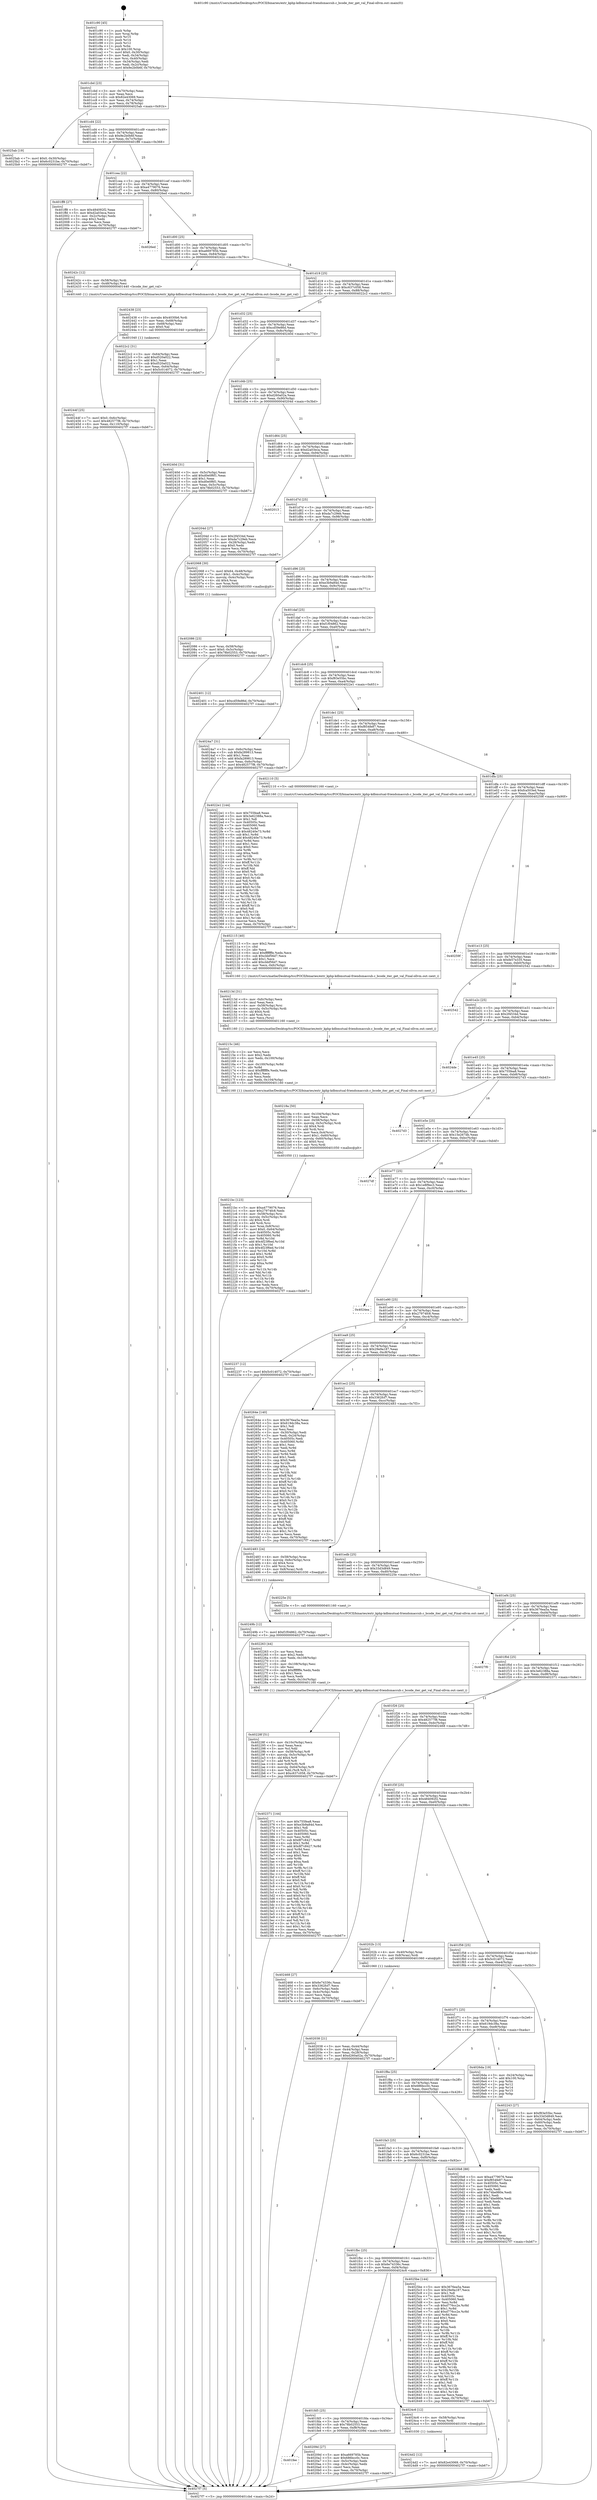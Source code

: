 digraph "0x401c90" {
  label = "0x401c90 (/mnt/c/Users/mathe/Desktop/tcc/POCII/binaries/extr_kphp-kdbmutual-friendsmaccub.c_bcode_iter_get_val_Final-ollvm.out::main(0))"
  labelloc = "t"
  node[shape=record]

  Entry [label="",width=0.3,height=0.3,shape=circle,fillcolor=black,style=filled]
  "0x401cbd" [label="{
     0x401cbd [23]\l
     | [instrs]\l
     &nbsp;&nbsp;0x401cbd \<+3\>: mov -0x70(%rbp),%eax\l
     &nbsp;&nbsp;0x401cc0 \<+2\>: mov %eax,%ecx\l
     &nbsp;&nbsp;0x401cc2 \<+6\>: sub $0x82e43069,%ecx\l
     &nbsp;&nbsp;0x401cc8 \<+3\>: mov %eax,-0x74(%rbp)\l
     &nbsp;&nbsp;0x401ccb \<+3\>: mov %ecx,-0x78(%rbp)\l
     &nbsp;&nbsp;0x401cce \<+6\>: je 00000000004025ab \<main+0x91b\>\l
  }"]
  "0x4025ab" [label="{
     0x4025ab [19]\l
     | [instrs]\l
     &nbsp;&nbsp;0x4025ab \<+7\>: movl $0x0,-0x30(%rbp)\l
     &nbsp;&nbsp;0x4025b2 \<+7\>: movl $0x6c0231be,-0x70(%rbp)\l
     &nbsp;&nbsp;0x4025b9 \<+5\>: jmp 00000000004027f7 \<main+0xb67\>\l
  }"]
  "0x401cd4" [label="{
     0x401cd4 [22]\l
     | [instrs]\l
     &nbsp;&nbsp;0x401cd4 \<+5\>: jmp 0000000000401cd9 \<main+0x49\>\l
     &nbsp;&nbsp;0x401cd9 \<+3\>: mov -0x74(%rbp),%eax\l
     &nbsp;&nbsp;0x401cdc \<+5\>: sub $0x9e2b0b6f,%eax\l
     &nbsp;&nbsp;0x401ce1 \<+3\>: mov %eax,-0x7c(%rbp)\l
     &nbsp;&nbsp;0x401ce4 \<+6\>: je 0000000000401ff8 \<main+0x368\>\l
  }"]
  Exit [label="",width=0.3,height=0.3,shape=circle,fillcolor=black,style=filled,peripheries=2]
  "0x401ff8" [label="{
     0x401ff8 [27]\l
     | [instrs]\l
     &nbsp;&nbsp;0x401ff8 \<+5\>: mov $0x484092f2,%eax\l
     &nbsp;&nbsp;0x401ffd \<+5\>: mov $0xd2a03eca,%ecx\l
     &nbsp;&nbsp;0x402002 \<+3\>: mov -0x2c(%rbp),%edx\l
     &nbsp;&nbsp;0x402005 \<+3\>: cmp $0x2,%edx\l
     &nbsp;&nbsp;0x402008 \<+3\>: cmovne %ecx,%eax\l
     &nbsp;&nbsp;0x40200b \<+3\>: mov %eax,-0x70(%rbp)\l
     &nbsp;&nbsp;0x40200e \<+5\>: jmp 00000000004027f7 \<main+0xb67\>\l
  }"]
  "0x401cea" [label="{
     0x401cea [22]\l
     | [instrs]\l
     &nbsp;&nbsp;0x401cea \<+5\>: jmp 0000000000401cef \<main+0x5f\>\l
     &nbsp;&nbsp;0x401cef \<+3\>: mov -0x74(%rbp),%eax\l
     &nbsp;&nbsp;0x401cf2 \<+5\>: sub $0xa4779076,%eax\l
     &nbsp;&nbsp;0x401cf7 \<+3\>: mov %eax,-0x80(%rbp)\l
     &nbsp;&nbsp;0x401cfa \<+6\>: je 00000000004026ed \<main+0xa5d\>\l
  }"]
  "0x4027f7" [label="{
     0x4027f7 [5]\l
     | [instrs]\l
     &nbsp;&nbsp;0x4027f7 \<+5\>: jmp 0000000000401cbd \<main+0x2d\>\l
  }"]
  "0x401c90" [label="{
     0x401c90 [45]\l
     | [instrs]\l
     &nbsp;&nbsp;0x401c90 \<+1\>: push %rbp\l
     &nbsp;&nbsp;0x401c91 \<+3\>: mov %rsp,%rbp\l
     &nbsp;&nbsp;0x401c94 \<+2\>: push %r15\l
     &nbsp;&nbsp;0x401c96 \<+2\>: push %r14\l
     &nbsp;&nbsp;0x401c98 \<+2\>: push %r12\l
     &nbsp;&nbsp;0x401c9a \<+1\>: push %rbx\l
     &nbsp;&nbsp;0x401c9b \<+7\>: sub $0x100,%rsp\l
     &nbsp;&nbsp;0x401ca2 \<+7\>: movl $0x0,-0x30(%rbp)\l
     &nbsp;&nbsp;0x401ca9 \<+3\>: mov %edi,-0x34(%rbp)\l
     &nbsp;&nbsp;0x401cac \<+4\>: mov %rsi,-0x40(%rbp)\l
     &nbsp;&nbsp;0x401cb0 \<+3\>: mov -0x34(%rbp),%edi\l
     &nbsp;&nbsp;0x401cb3 \<+3\>: mov %edi,-0x2c(%rbp)\l
     &nbsp;&nbsp;0x401cb6 \<+7\>: movl $0x9e2b0b6f,-0x70(%rbp)\l
  }"]
  "0x4024d2" [label="{
     0x4024d2 [12]\l
     | [instrs]\l
     &nbsp;&nbsp;0x4024d2 \<+7\>: movl $0x82e43069,-0x70(%rbp)\l
     &nbsp;&nbsp;0x4024d9 \<+5\>: jmp 00000000004027f7 \<main+0xb67\>\l
  }"]
  "0x4026ed" [label="{
     0x4026ed\l
  }", style=dashed]
  "0x401d00" [label="{
     0x401d00 [25]\l
     | [instrs]\l
     &nbsp;&nbsp;0x401d00 \<+5\>: jmp 0000000000401d05 \<main+0x75\>\l
     &nbsp;&nbsp;0x401d05 \<+3\>: mov -0x74(%rbp),%eax\l
     &nbsp;&nbsp;0x401d08 \<+5\>: sub $0xa669785b,%eax\l
     &nbsp;&nbsp;0x401d0d \<+6\>: mov %eax,-0x84(%rbp)\l
     &nbsp;&nbsp;0x401d13 \<+6\>: je 000000000040242c \<main+0x79c\>\l
  }"]
  "0x40249b" [label="{
     0x40249b [12]\l
     | [instrs]\l
     &nbsp;&nbsp;0x40249b \<+7\>: movl $0xf1f04862,-0x70(%rbp)\l
     &nbsp;&nbsp;0x4024a2 \<+5\>: jmp 00000000004027f7 \<main+0xb67\>\l
  }"]
  "0x40242c" [label="{
     0x40242c [12]\l
     | [instrs]\l
     &nbsp;&nbsp;0x40242c \<+4\>: mov -0x58(%rbp),%rdi\l
     &nbsp;&nbsp;0x402430 \<+3\>: mov -0x48(%rbp),%esi\l
     &nbsp;&nbsp;0x402433 \<+5\>: call 0000000000401440 \<bcode_iter_get_val\>\l
     | [calls]\l
     &nbsp;&nbsp;0x401440 \{1\} (/mnt/c/Users/mathe/Desktop/tcc/POCII/binaries/extr_kphp-kdbmutual-friendsmaccub.c_bcode_iter_get_val_Final-ollvm.out::bcode_iter_get_val)\l
  }"]
  "0x401d19" [label="{
     0x401d19 [25]\l
     | [instrs]\l
     &nbsp;&nbsp;0x401d19 \<+5\>: jmp 0000000000401d1e \<main+0x8e\>\l
     &nbsp;&nbsp;0x401d1e \<+3\>: mov -0x74(%rbp),%eax\l
     &nbsp;&nbsp;0x401d21 \<+5\>: sub $0xc637c058,%eax\l
     &nbsp;&nbsp;0x401d26 \<+6\>: mov %eax,-0x88(%rbp)\l
     &nbsp;&nbsp;0x401d2c \<+6\>: je 00000000004022c2 \<main+0x632\>\l
  }"]
  "0x40244f" [label="{
     0x40244f [25]\l
     | [instrs]\l
     &nbsp;&nbsp;0x40244f \<+7\>: movl $0x0,-0x6c(%rbp)\l
     &nbsp;&nbsp;0x402456 \<+7\>: movl $0x482577f8,-0x70(%rbp)\l
     &nbsp;&nbsp;0x40245d \<+6\>: mov %eax,-0x110(%rbp)\l
     &nbsp;&nbsp;0x402463 \<+5\>: jmp 00000000004027f7 \<main+0xb67\>\l
  }"]
  "0x4022c2" [label="{
     0x4022c2 [31]\l
     | [instrs]\l
     &nbsp;&nbsp;0x4022c2 \<+3\>: mov -0x64(%rbp),%eax\l
     &nbsp;&nbsp;0x4022c5 \<+5\>: add $0xd520a022,%eax\l
     &nbsp;&nbsp;0x4022ca \<+3\>: add $0x1,%eax\l
     &nbsp;&nbsp;0x4022cd \<+5\>: sub $0xd520a022,%eax\l
     &nbsp;&nbsp;0x4022d2 \<+3\>: mov %eax,-0x64(%rbp)\l
     &nbsp;&nbsp;0x4022d5 \<+7\>: movl $0x5c014072,-0x70(%rbp)\l
     &nbsp;&nbsp;0x4022dc \<+5\>: jmp 00000000004027f7 \<main+0xb67\>\l
  }"]
  "0x401d32" [label="{
     0x401d32 [25]\l
     | [instrs]\l
     &nbsp;&nbsp;0x401d32 \<+5\>: jmp 0000000000401d37 \<main+0xa7\>\l
     &nbsp;&nbsp;0x401d37 \<+3\>: mov -0x74(%rbp),%eax\l
     &nbsp;&nbsp;0x401d3a \<+5\>: sub $0xcd59e86d,%eax\l
     &nbsp;&nbsp;0x401d3f \<+6\>: mov %eax,-0x8c(%rbp)\l
     &nbsp;&nbsp;0x401d45 \<+6\>: je 000000000040240d \<main+0x77d\>\l
  }"]
  "0x402438" [label="{
     0x402438 [23]\l
     | [instrs]\l
     &nbsp;&nbsp;0x402438 \<+10\>: movabs $0x4030b6,%rdi\l
     &nbsp;&nbsp;0x402442 \<+3\>: mov %eax,-0x68(%rbp)\l
     &nbsp;&nbsp;0x402445 \<+3\>: mov -0x68(%rbp),%esi\l
     &nbsp;&nbsp;0x402448 \<+2\>: mov $0x0,%al\l
     &nbsp;&nbsp;0x40244a \<+5\>: call 0000000000401040 \<printf@plt\>\l
     | [calls]\l
     &nbsp;&nbsp;0x401040 \{1\} (unknown)\l
  }"]
  "0x40240d" [label="{
     0x40240d [31]\l
     | [instrs]\l
     &nbsp;&nbsp;0x40240d \<+3\>: mov -0x5c(%rbp),%eax\l
     &nbsp;&nbsp;0x402410 \<+5\>: add $0xd0e0f6f1,%eax\l
     &nbsp;&nbsp;0x402415 \<+3\>: add $0x1,%eax\l
     &nbsp;&nbsp;0x402418 \<+5\>: sub $0xd0e0f6f1,%eax\l
     &nbsp;&nbsp;0x40241d \<+3\>: mov %eax,-0x5c(%rbp)\l
     &nbsp;&nbsp;0x402420 \<+7\>: movl $0x78b02553,-0x70(%rbp)\l
     &nbsp;&nbsp;0x402427 \<+5\>: jmp 00000000004027f7 \<main+0xb67\>\l
  }"]
  "0x401d4b" [label="{
     0x401d4b [25]\l
     | [instrs]\l
     &nbsp;&nbsp;0x401d4b \<+5\>: jmp 0000000000401d50 \<main+0xc0\>\l
     &nbsp;&nbsp;0x401d50 \<+3\>: mov -0x74(%rbp),%eax\l
     &nbsp;&nbsp;0x401d53 \<+5\>: sub $0xd260a02a,%eax\l
     &nbsp;&nbsp;0x401d58 \<+6\>: mov %eax,-0x90(%rbp)\l
     &nbsp;&nbsp;0x401d5e \<+6\>: je 000000000040204d \<main+0x3bd\>\l
  }"]
  "0x40228f" [label="{
     0x40228f [51]\l
     | [instrs]\l
     &nbsp;&nbsp;0x40228f \<+6\>: mov -0x10c(%rbp),%ecx\l
     &nbsp;&nbsp;0x402295 \<+3\>: imul %eax,%ecx\l
     &nbsp;&nbsp;0x402298 \<+3\>: mov %cl,%dil\l
     &nbsp;&nbsp;0x40229b \<+4\>: mov -0x58(%rbp),%r8\l
     &nbsp;&nbsp;0x40229f \<+4\>: movslq -0x5c(%rbp),%r9\l
     &nbsp;&nbsp;0x4022a3 \<+4\>: shl $0x4,%r9\l
     &nbsp;&nbsp;0x4022a7 \<+3\>: add %r9,%r8\l
     &nbsp;&nbsp;0x4022aa \<+4\>: mov 0x8(%r8),%r8\l
     &nbsp;&nbsp;0x4022ae \<+4\>: movslq -0x64(%rbp),%r9\l
     &nbsp;&nbsp;0x4022b2 \<+4\>: mov %dil,(%r8,%r9,1)\l
     &nbsp;&nbsp;0x4022b6 \<+7\>: movl $0xc637c058,-0x70(%rbp)\l
     &nbsp;&nbsp;0x4022bd \<+5\>: jmp 00000000004027f7 \<main+0xb67\>\l
  }"]
  "0x40204d" [label="{
     0x40204d [27]\l
     | [instrs]\l
     &nbsp;&nbsp;0x40204d \<+5\>: mov $0x2f4534d,%eax\l
     &nbsp;&nbsp;0x402052 \<+5\>: mov $0xda7c29eb,%ecx\l
     &nbsp;&nbsp;0x402057 \<+3\>: mov -0x28(%rbp),%edx\l
     &nbsp;&nbsp;0x40205a \<+3\>: cmp $0x0,%edx\l
     &nbsp;&nbsp;0x40205d \<+3\>: cmove %ecx,%eax\l
     &nbsp;&nbsp;0x402060 \<+3\>: mov %eax,-0x70(%rbp)\l
     &nbsp;&nbsp;0x402063 \<+5\>: jmp 00000000004027f7 \<main+0xb67\>\l
  }"]
  "0x401d64" [label="{
     0x401d64 [25]\l
     | [instrs]\l
     &nbsp;&nbsp;0x401d64 \<+5\>: jmp 0000000000401d69 \<main+0xd9\>\l
     &nbsp;&nbsp;0x401d69 \<+3\>: mov -0x74(%rbp),%eax\l
     &nbsp;&nbsp;0x401d6c \<+5\>: sub $0xd2a03eca,%eax\l
     &nbsp;&nbsp;0x401d71 \<+6\>: mov %eax,-0x94(%rbp)\l
     &nbsp;&nbsp;0x401d77 \<+6\>: je 0000000000402013 \<main+0x383\>\l
  }"]
  "0x402263" [label="{
     0x402263 [44]\l
     | [instrs]\l
     &nbsp;&nbsp;0x402263 \<+2\>: xor %ecx,%ecx\l
     &nbsp;&nbsp;0x402265 \<+5\>: mov $0x2,%edx\l
     &nbsp;&nbsp;0x40226a \<+6\>: mov %edx,-0x108(%rbp)\l
     &nbsp;&nbsp;0x402270 \<+1\>: cltd\l
     &nbsp;&nbsp;0x402271 \<+6\>: mov -0x108(%rbp),%esi\l
     &nbsp;&nbsp;0x402277 \<+2\>: idiv %esi\l
     &nbsp;&nbsp;0x402279 \<+6\>: imul $0xfffffffe,%edx,%edx\l
     &nbsp;&nbsp;0x40227f \<+3\>: sub $0x1,%ecx\l
     &nbsp;&nbsp;0x402282 \<+2\>: sub %ecx,%edx\l
     &nbsp;&nbsp;0x402284 \<+6\>: mov %edx,-0x10c(%rbp)\l
     &nbsp;&nbsp;0x40228a \<+5\>: call 0000000000401160 \<next_i\>\l
     | [calls]\l
     &nbsp;&nbsp;0x401160 \{1\} (/mnt/c/Users/mathe/Desktop/tcc/POCII/binaries/extr_kphp-kdbmutual-friendsmaccub.c_bcode_iter_get_val_Final-ollvm.out::next_i)\l
  }"]
  "0x402013" [label="{
     0x402013\l
  }", style=dashed]
  "0x401d7d" [label="{
     0x401d7d [25]\l
     | [instrs]\l
     &nbsp;&nbsp;0x401d7d \<+5\>: jmp 0000000000401d82 \<main+0xf2\>\l
     &nbsp;&nbsp;0x401d82 \<+3\>: mov -0x74(%rbp),%eax\l
     &nbsp;&nbsp;0x401d85 \<+5\>: sub $0xda7c29eb,%eax\l
     &nbsp;&nbsp;0x401d8a \<+6\>: mov %eax,-0x98(%rbp)\l
     &nbsp;&nbsp;0x401d90 \<+6\>: je 0000000000402068 \<main+0x3d8\>\l
  }"]
  "0x4021bc" [label="{
     0x4021bc [123]\l
     | [instrs]\l
     &nbsp;&nbsp;0x4021bc \<+5\>: mov $0xa4779076,%ecx\l
     &nbsp;&nbsp;0x4021c1 \<+5\>: mov $0x27974fc8,%edx\l
     &nbsp;&nbsp;0x4021c6 \<+4\>: mov -0x58(%rbp),%rsi\l
     &nbsp;&nbsp;0x4021ca \<+4\>: movslq -0x5c(%rbp),%rdi\l
     &nbsp;&nbsp;0x4021ce \<+4\>: shl $0x4,%rdi\l
     &nbsp;&nbsp;0x4021d2 \<+3\>: add %rdi,%rsi\l
     &nbsp;&nbsp;0x4021d5 \<+4\>: mov %rax,0x8(%rsi)\l
     &nbsp;&nbsp;0x4021d9 \<+7\>: movl $0x0,-0x64(%rbp)\l
     &nbsp;&nbsp;0x4021e0 \<+8\>: mov 0x40505c,%r8d\l
     &nbsp;&nbsp;0x4021e8 \<+8\>: mov 0x405060,%r9d\l
     &nbsp;&nbsp;0x4021f0 \<+3\>: mov %r8d,%r10d\l
     &nbsp;&nbsp;0x4021f3 \<+7\>: add $0x4f23f6ed,%r10d\l
     &nbsp;&nbsp;0x4021fa \<+4\>: sub $0x1,%r10d\l
     &nbsp;&nbsp;0x4021fe \<+7\>: sub $0x4f23f6ed,%r10d\l
     &nbsp;&nbsp;0x402205 \<+4\>: imul %r10d,%r8d\l
     &nbsp;&nbsp;0x402209 \<+4\>: and $0x1,%r8d\l
     &nbsp;&nbsp;0x40220d \<+4\>: cmp $0x0,%r8d\l
     &nbsp;&nbsp;0x402211 \<+4\>: sete %r11b\l
     &nbsp;&nbsp;0x402215 \<+4\>: cmp $0xa,%r9d\l
     &nbsp;&nbsp;0x402219 \<+3\>: setl %bl\l
     &nbsp;&nbsp;0x40221c \<+3\>: mov %r11b,%r14b\l
     &nbsp;&nbsp;0x40221f \<+3\>: and %bl,%r14b\l
     &nbsp;&nbsp;0x402222 \<+3\>: xor %bl,%r11b\l
     &nbsp;&nbsp;0x402225 \<+3\>: or %r11b,%r14b\l
     &nbsp;&nbsp;0x402228 \<+4\>: test $0x1,%r14b\l
     &nbsp;&nbsp;0x40222c \<+3\>: cmovne %edx,%ecx\l
     &nbsp;&nbsp;0x40222f \<+3\>: mov %ecx,-0x70(%rbp)\l
     &nbsp;&nbsp;0x402232 \<+5\>: jmp 00000000004027f7 \<main+0xb67\>\l
  }"]
  "0x402068" [label="{
     0x402068 [30]\l
     | [instrs]\l
     &nbsp;&nbsp;0x402068 \<+7\>: movl $0x64,-0x48(%rbp)\l
     &nbsp;&nbsp;0x40206f \<+7\>: movl $0x1,-0x4c(%rbp)\l
     &nbsp;&nbsp;0x402076 \<+4\>: movslq -0x4c(%rbp),%rax\l
     &nbsp;&nbsp;0x40207a \<+4\>: shl $0x4,%rax\l
     &nbsp;&nbsp;0x40207e \<+3\>: mov %rax,%rdi\l
     &nbsp;&nbsp;0x402081 \<+5\>: call 0000000000401050 \<malloc@plt\>\l
     | [calls]\l
     &nbsp;&nbsp;0x401050 \{1\} (unknown)\l
  }"]
  "0x401d96" [label="{
     0x401d96 [25]\l
     | [instrs]\l
     &nbsp;&nbsp;0x401d96 \<+5\>: jmp 0000000000401d9b \<main+0x10b\>\l
     &nbsp;&nbsp;0x401d9b \<+3\>: mov -0x74(%rbp),%eax\l
     &nbsp;&nbsp;0x401d9e \<+5\>: sub $0xe3b9a84d,%eax\l
     &nbsp;&nbsp;0x401da3 \<+6\>: mov %eax,-0x9c(%rbp)\l
     &nbsp;&nbsp;0x401da9 \<+6\>: je 0000000000402401 \<main+0x771\>\l
  }"]
  "0x40218a" [label="{
     0x40218a [50]\l
     | [instrs]\l
     &nbsp;&nbsp;0x40218a \<+6\>: mov -0x104(%rbp),%ecx\l
     &nbsp;&nbsp;0x402190 \<+3\>: imul %eax,%ecx\l
     &nbsp;&nbsp;0x402193 \<+4\>: mov -0x58(%rbp),%rsi\l
     &nbsp;&nbsp;0x402197 \<+4\>: movslq -0x5c(%rbp),%rdi\l
     &nbsp;&nbsp;0x40219b \<+4\>: shl $0x4,%rdi\l
     &nbsp;&nbsp;0x40219f \<+3\>: add %rdi,%rsi\l
     &nbsp;&nbsp;0x4021a2 \<+3\>: mov %ecx,0x4(%rsi)\l
     &nbsp;&nbsp;0x4021a5 \<+7\>: movl $0x1,-0x60(%rbp)\l
     &nbsp;&nbsp;0x4021ac \<+4\>: movslq -0x60(%rbp),%rsi\l
     &nbsp;&nbsp;0x4021b0 \<+4\>: shl $0x0,%rsi\l
     &nbsp;&nbsp;0x4021b4 \<+3\>: mov %rsi,%rdi\l
     &nbsp;&nbsp;0x4021b7 \<+5\>: call 0000000000401050 \<malloc@plt\>\l
     | [calls]\l
     &nbsp;&nbsp;0x401050 \{1\} (unknown)\l
  }"]
  "0x402401" [label="{
     0x402401 [12]\l
     | [instrs]\l
     &nbsp;&nbsp;0x402401 \<+7\>: movl $0xcd59e86d,-0x70(%rbp)\l
     &nbsp;&nbsp;0x402408 \<+5\>: jmp 00000000004027f7 \<main+0xb67\>\l
  }"]
  "0x401daf" [label="{
     0x401daf [25]\l
     | [instrs]\l
     &nbsp;&nbsp;0x401daf \<+5\>: jmp 0000000000401db4 \<main+0x124\>\l
     &nbsp;&nbsp;0x401db4 \<+3\>: mov -0x74(%rbp),%eax\l
     &nbsp;&nbsp;0x401db7 \<+5\>: sub $0xf1f04862,%eax\l
     &nbsp;&nbsp;0x401dbc \<+6\>: mov %eax,-0xa0(%rbp)\l
     &nbsp;&nbsp;0x401dc2 \<+6\>: je 00000000004024a7 \<main+0x817\>\l
  }"]
  "0x40215c" [label="{
     0x40215c [46]\l
     | [instrs]\l
     &nbsp;&nbsp;0x40215c \<+2\>: xor %ecx,%ecx\l
     &nbsp;&nbsp;0x40215e \<+5\>: mov $0x2,%edx\l
     &nbsp;&nbsp;0x402163 \<+6\>: mov %edx,-0x100(%rbp)\l
     &nbsp;&nbsp;0x402169 \<+1\>: cltd\l
     &nbsp;&nbsp;0x40216a \<+7\>: mov -0x100(%rbp),%r8d\l
     &nbsp;&nbsp;0x402171 \<+3\>: idiv %r8d\l
     &nbsp;&nbsp;0x402174 \<+6\>: imul $0xfffffffe,%edx,%edx\l
     &nbsp;&nbsp;0x40217a \<+3\>: sub $0x1,%ecx\l
     &nbsp;&nbsp;0x40217d \<+2\>: sub %ecx,%edx\l
     &nbsp;&nbsp;0x40217f \<+6\>: mov %edx,-0x104(%rbp)\l
     &nbsp;&nbsp;0x402185 \<+5\>: call 0000000000401160 \<next_i\>\l
     | [calls]\l
     &nbsp;&nbsp;0x401160 \{1\} (/mnt/c/Users/mathe/Desktop/tcc/POCII/binaries/extr_kphp-kdbmutual-friendsmaccub.c_bcode_iter_get_val_Final-ollvm.out::next_i)\l
  }"]
  "0x4024a7" [label="{
     0x4024a7 [31]\l
     | [instrs]\l
     &nbsp;&nbsp;0x4024a7 \<+3\>: mov -0x6c(%rbp),%eax\l
     &nbsp;&nbsp;0x4024aa \<+5\>: sub $0xfa289813,%eax\l
     &nbsp;&nbsp;0x4024af \<+3\>: add $0x1,%eax\l
     &nbsp;&nbsp;0x4024b2 \<+5\>: add $0xfa289813,%eax\l
     &nbsp;&nbsp;0x4024b7 \<+3\>: mov %eax,-0x6c(%rbp)\l
     &nbsp;&nbsp;0x4024ba \<+7\>: movl $0x482577f8,-0x70(%rbp)\l
     &nbsp;&nbsp;0x4024c1 \<+5\>: jmp 00000000004027f7 \<main+0xb67\>\l
  }"]
  "0x401dc8" [label="{
     0x401dc8 [25]\l
     | [instrs]\l
     &nbsp;&nbsp;0x401dc8 \<+5\>: jmp 0000000000401dcd \<main+0x13d\>\l
     &nbsp;&nbsp;0x401dcd \<+3\>: mov -0x74(%rbp),%eax\l
     &nbsp;&nbsp;0x401dd0 \<+5\>: sub $0xf83e55bc,%eax\l
     &nbsp;&nbsp;0x401dd5 \<+6\>: mov %eax,-0xa4(%rbp)\l
     &nbsp;&nbsp;0x401ddb \<+6\>: je 00000000004022e1 \<main+0x651\>\l
  }"]
  "0x40213d" [label="{
     0x40213d [31]\l
     | [instrs]\l
     &nbsp;&nbsp;0x40213d \<+6\>: mov -0xfc(%rbp),%ecx\l
     &nbsp;&nbsp;0x402143 \<+3\>: imul %eax,%ecx\l
     &nbsp;&nbsp;0x402146 \<+4\>: mov -0x58(%rbp),%rsi\l
     &nbsp;&nbsp;0x40214a \<+4\>: movslq -0x5c(%rbp),%rdi\l
     &nbsp;&nbsp;0x40214e \<+4\>: shl $0x4,%rdi\l
     &nbsp;&nbsp;0x402152 \<+3\>: add %rdi,%rsi\l
     &nbsp;&nbsp;0x402155 \<+2\>: mov %ecx,(%rsi)\l
     &nbsp;&nbsp;0x402157 \<+5\>: call 0000000000401160 \<next_i\>\l
     | [calls]\l
     &nbsp;&nbsp;0x401160 \{1\} (/mnt/c/Users/mathe/Desktop/tcc/POCII/binaries/extr_kphp-kdbmutual-friendsmaccub.c_bcode_iter_get_val_Final-ollvm.out::next_i)\l
  }"]
  "0x4022e1" [label="{
     0x4022e1 [144]\l
     | [instrs]\l
     &nbsp;&nbsp;0x4022e1 \<+5\>: mov $0x755fea8,%eax\l
     &nbsp;&nbsp;0x4022e6 \<+5\>: mov $0x3e62388a,%ecx\l
     &nbsp;&nbsp;0x4022eb \<+2\>: mov $0x1,%dl\l
     &nbsp;&nbsp;0x4022ed \<+7\>: mov 0x40505c,%esi\l
     &nbsp;&nbsp;0x4022f4 \<+7\>: mov 0x405060,%edi\l
     &nbsp;&nbsp;0x4022fb \<+3\>: mov %esi,%r8d\l
     &nbsp;&nbsp;0x4022fe \<+7\>: sub $0x48240e73,%r8d\l
     &nbsp;&nbsp;0x402305 \<+4\>: sub $0x1,%r8d\l
     &nbsp;&nbsp;0x402309 \<+7\>: add $0x48240e73,%r8d\l
     &nbsp;&nbsp;0x402310 \<+4\>: imul %r8d,%esi\l
     &nbsp;&nbsp;0x402314 \<+3\>: and $0x1,%esi\l
     &nbsp;&nbsp;0x402317 \<+3\>: cmp $0x0,%esi\l
     &nbsp;&nbsp;0x40231a \<+4\>: sete %r9b\l
     &nbsp;&nbsp;0x40231e \<+3\>: cmp $0xa,%edi\l
     &nbsp;&nbsp;0x402321 \<+4\>: setl %r10b\l
     &nbsp;&nbsp;0x402325 \<+3\>: mov %r9b,%r11b\l
     &nbsp;&nbsp;0x402328 \<+4\>: xor $0xff,%r11b\l
     &nbsp;&nbsp;0x40232c \<+3\>: mov %r10b,%bl\l
     &nbsp;&nbsp;0x40232f \<+3\>: xor $0xff,%bl\l
     &nbsp;&nbsp;0x402332 \<+3\>: xor $0x0,%dl\l
     &nbsp;&nbsp;0x402335 \<+3\>: mov %r11b,%r14b\l
     &nbsp;&nbsp;0x402338 \<+4\>: and $0x0,%r14b\l
     &nbsp;&nbsp;0x40233c \<+3\>: and %dl,%r9b\l
     &nbsp;&nbsp;0x40233f \<+3\>: mov %bl,%r15b\l
     &nbsp;&nbsp;0x402342 \<+4\>: and $0x0,%r15b\l
     &nbsp;&nbsp;0x402346 \<+3\>: and %dl,%r10b\l
     &nbsp;&nbsp;0x402349 \<+3\>: or %r9b,%r14b\l
     &nbsp;&nbsp;0x40234c \<+3\>: or %r10b,%r15b\l
     &nbsp;&nbsp;0x40234f \<+3\>: xor %r15b,%r14b\l
     &nbsp;&nbsp;0x402352 \<+3\>: or %bl,%r11b\l
     &nbsp;&nbsp;0x402355 \<+4\>: xor $0xff,%r11b\l
     &nbsp;&nbsp;0x402359 \<+3\>: or $0x0,%dl\l
     &nbsp;&nbsp;0x40235c \<+3\>: and %dl,%r11b\l
     &nbsp;&nbsp;0x40235f \<+3\>: or %r11b,%r14b\l
     &nbsp;&nbsp;0x402362 \<+4\>: test $0x1,%r14b\l
     &nbsp;&nbsp;0x402366 \<+3\>: cmovne %ecx,%eax\l
     &nbsp;&nbsp;0x402369 \<+3\>: mov %eax,-0x70(%rbp)\l
     &nbsp;&nbsp;0x40236c \<+5\>: jmp 00000000004027f7 \<main+0xb67\>\l
  }"]
  "0x401de1" [label="{
     0x401de1 [25]\l
     | [instrs]\l
     &nbsp;&nbsp;0x401de1 \<+5\>: jmp 0000000000401de6 \<main+0x156\>\l
     &nbsp;&nbsp;0x401de6 \<+3\>: mov -0x74(%rbp),%eax\l
     &nbsp;&nbsp;0x401de9 \<+5\>: sub $0xf854fe87,%eax\l
     &nbsp;&nbsp;0x401dee \<+6\>: mov %eax,-0xa8(%rbp)\l
     &nbsp;&nbsp;0x401df4 \<+6\>: je 0000000000402110 \<main+0x480\>\l
  }"]
  "0x402115" [label="{
     0x402115 [40]\l
     | [instrs]\l
     &nbsp;&nbsp;0x402115 \<+5\>: mov $0x2,%ecx\l
     &nbsp;&nbsp;0x40211a \<+1\>: cltd\l
     &nbsp;&nbsp;0x40211b \<+2\>: idiv %ecx\l
     &nbsp;&nbsp;0x40211d \<+6\>: imul $0xfffffffe,%edx,%ecx\l
     &nbsp;&nbsp;0x402123 \<+6\>: sub $0xcbbf56d7,%ecx\l
     &nbsp;&nbsp;0x402129 \<+3\>: add $0x1,%ecx\l
     &nbsp;&nbsp;0x40212c \<+6\>: add $0xcbbf56d7,%ecx\l
     &nbsp;&nbsp;0x402132 \<+6\>: mov %ecx,-0xfc(%rbp)\l
     &nbsp;&nbsp;0x402138 \<+5\>: call 0000000000401160 \<next_i\>\l
     | [calls]\l
     &nbsp;&nbsp;0x401160 \{1\} (/mnt/c/Users/mathe/Desktop/tcc/POCII/binaries/extr_kphp-kdbmutual-friendsmaccub.c_bcode_iter_get_val_Final-ollvm.out::next_i)\l
  }"]
  "0x402110" [label="{
     0x402110 [5]\l
     | [instrs]\l
     &nbsp;&nbsp;0x402110 \<+5\>: call 0000000000401160 \<next_i\>\l
     | [calls]\l
     &nbsp;&nbsp;0x401160 \{1\} (/mnt/c/Users/mathe/Desktop/tcc/POCII/binaries/extr_kphp-kdbmutual-friendsmaccub.c_bcode_iter_get_val_Final-ollvm.out::next_i)\l
  }"]
  "0x401dfa" [label="{
     0x401dfa [25]\l
     | [instrs]\l
     &nbsp;&nbsp;0x401dfa \<+5\>: jmp 0000000000401dff \<main+0x16f\>\l
     &nbsp;&nbsp;0x401dff \<+3\>: mov -0x74(%rbp),%eax\l
     &nbsp;&nbsp;0x401e02 \<+5\>: sub $0xfca503ed,%eax\l
     &nbsp;&nbsp;0x401e07 \<+6\>: mov %eax,-0xac(%rbp)\l
     &nbsp;&nbsp;0x401e0d \<+6\>: je 000000000040259f \<main+0x90f\>\l
  }"]
  "0x401fee" [label="{
     0x401fee\l
  }", style=dashed]
  "0x40259f" [label="{
     0x40259f\l
  }", style=dashed]
  "0x401e13" [label="{
     0x401e13 [25]\l
     | [instrs]\l
     &nbsp;&nbsp;0x401e13 \<+5\>: jmp 0000000000401e18 \<main+0x188\>\l
     &nbsp;&nbsp;0x401e18 \<+3\>: mov -0x74(%rbp),%eax\l
     &nbsp;&nbsp;0x401e1b \<+5\>: sub $0xfe57e335,%eax\l
     &nbsp;&nbsp;0x401e20 \<+6\>: mov %eax,-0xb0(%rbp)\l
     &nbsp;&nbsp;0x401e26 \<+6\>: je 0000000000402542 \<main+0x8b2\>\l
  }"]
  "0x40209d" [label="{
     0x40209d [27]\l
     | [instrs]\l
     &nbsp;&nbsp;0x40209d \<+5\>: mov $0xa669785b,%eax\l
     &nbsp;&nbsp;0x4020a2 \<+5\>: mov $0x686bcc0c,%ecx\l
     &nbsp;&nbsp;0x4020a7 \<+3\>: mov -0x5c(%rbp),%edx\l
     &nbsp;&nbsp;0x4020aa \<+3\>: cmp -0x4c(%rbp),%edx\l
     &nbsp;&nbsp;0x4020ad \<+3\>: cmovl %ecx,%eax\l
     &nbsp;&nbsp;0x4020b0 \<+3\>: mov %eax,-0x70(%rbp)\l
     &nbsp;&nbsp;0x4020b3 \<+5\>: jmp 00000000004027f7 \<main+0xb67\>\l
  }"]
  "0x402542" [label="{
     0x402542\l
  }", style=dashed]
  "0x401e2c" [label="{
     0x401e2c [25]\l
     | [instrs]\l
     &nbsp;&nbsp;0x401e2c \<+5\>: jmp 0000000000401e31 \<main+0x1a1\>\l
     &nbsp;&nbsp;0x401e31 \<+3\>: mov -0x74(%rbp),%eax\l
     &nbsp;&nbsp;0x401e34 \<+5\>: sub $0x2f4534d,%eax\l
     &nbsp;&nbsp;0x401e39 \<+6\>: mov %eax,-0xb4(%rbp)\l
     &nbsp;&nbsp;0x401e3f \<+6\>: je 00000000004024de \<main+0x84e\>\l
  }"]
  "0x401fd5" [label="{
     0x401fd5 [25]\l
     | [instrs]\l
     &nbsp;&nbsp;0x401fd5 \<+5\>: jmp 0000000000401fda \<main+0x34a\>\l
     &nbsp;&nbsp;0x401fda \<+3\>: mov -0x74(%rbp),%eax\l
     &nbsp;&nbsp;0x401fdd \<+5\>: sub $0x78b02553,%eax\l
     &nbsp;&nbsp;0x401fe2 \<+6\>: mov %eax,-0xf8(%rbp)\l
     &nbsp;&nbsp;0x401fe8 \<+6\>: je 000000000040209d \<main+0x40d\>\l
  }"]
  "0x4024de" [label="{
     0x4024de\l
  }", style=dashed]
  "0x401e45" [label="{
     0x401e45 [25]\l
     | [instrs]\l
     &nbsp;&nbsp;0x401e45 \<+5\>: jmp 0000000000401e4a \<main+0x1ba\>\l
     &nbsp;&nbsp;0x401e4a \<+3\>: mov -0x74(%rbp),%eax\l
     &nbsp;&nbsp;0x401e4d \<+5\>: sub $0x755fea8,%eax\l
     &nbsp;&nbsp;0x401e52 \<+6\>: mov %eax,-0xb8(%rbp)\l
     &nbsp;&nbsp;0x401e58 \<+6\>: je 00000000004027d3 \<main+0xb43\>\l
  }"]
  "0x4024c6" [label="{
     0x4024c6 [12]\l
     | [instrs]\l
     &nbsp;&nbsp;0x4024c6 \<+4\>: mov -0x58(%rbp),%rax\l
     &nbsp;&nbsp;0x4024ca \<+3\>: mov %rax,%rdi\l
     &nbsp;&nbsp;0x4024cd \<+5\>: call 0000000000401030 \<free@plt\>\l
     | [calls]\l
     &nbsp;&nbsp;0x401030 \{1\} (unknown)\l
  }"]
  "0x4027d3" [label="{
     0x4027d3\l
  }", style=dashed]
  "0x401e5e" [label="{
     0x401e5e [25]\l
     | [instrs]\l
     &nbsp;&nbsp;0x401e5e \<+5\>: jmp 0000000000401e63 \<main+0x1d3\>\l
     &nbsp;&nbsp;0x401e63 \<+3\>: mov -0x74(%rbp),%eax\l
     &nbsp;&nbsp;0x401e66 \<+5\>: sub $0x15e267db,%eax\l
     &nbsp;&nbsp;0x401e6b \<+6\>: mov %eax,-0xbc(%rbp)\l
     &nbsp;&nbsp;0x401e71 \<+6\>: je 00000000004027df \<main+0xb4f\>\l
  }"]
  "0x401fbc" [label="{
     0x401fbc [25]\l
     | [instrs]\l
     &nbsp;&nbsp;0x401fbc \<+5\>: jmp 0000000000401fc1 \<main+0x331\>\l
     &nbsp;&nbsp;0x401fc1 \<+3\>: mov -0x74(%rbp),%eax\l
     &nbsp;&nbsp;0x401fc4 \<+5\>: sub $0x6e74336c,%eax\l
     &nbsp;&nbsp;0x401fc9 \<+6\>: mov %eax,-0xf4(%rbp)\l
     &nbsp;&nbsp;0x401fcf \<+6\>: je 00000000004024c6 \<main+0x836\>\l
  }"]
  "0x4027df" [label="{
     0x4027df\l
  }", style=dashed]
  "0x401e77" [label="{
     0x401e77 [25]\l
     | [instrs]\l
     &nbsp;&nbsp;0x401e77 \<+5\>: jmp 0000000000401e7c \<main+0x1ec\>\l
     &nbsp;&nbsp;0x401e7c \<+3\>: mov -0x74(%rbp),%eax\l
     &nbsp;&nbsp;0x401e7f \<+5\>: sub $0x1e8f9ec3,%eax\l
     &nbsp;&nbsp;0x401e84 \<+6\>: mov %eax,-0xc0(%rbp)\l
     &nbsp;&nbsp;0x401e8a \<+6\>: je 00000000004024ea \<main+0x85a\>\l
  }"]
  "0x4025be" [label="{
     0x4025be [144]\l
     | [instrs]\l
     &nbsp;&nbsp;0x4025be \<+5\>: mov $0x3676ea5a,%eax\l
     &nbsp;&nbsp;0x4025c3 \<+5\>: mov $0x29e9a187,%ecx\l
     &nbsp;&nbsp;0x4025c8 \<+2\>: mov $0x1,%dl\l
     &nbsp;&nbsp;0x4025ca \<+7\>: mov 0x40505c,%esi\l
     &nbsp;&nbsp;0x4025d1 \<+7\>: mov 0x405060,%edi\l
     &nbsp;&nbsp;0x4025d8 \<+3\>: mov %esi,%r8d\l
     &nbsp;&nbsp;0x4025db \<+7\>: sub $0xd776cc2e,%r8d\l
     &nbsp;&nbsp;0x4025e2 \<+4\>: sub $0x1,%r8d\l
     &nbsp;&nbsp;0x4025e6 \<+7\>: add $0xd776cc2e,%r8d\l
     &nbsp;&nbsp;0x4025ed \<+4\>: imul %r8d,%esi\l
     &nbsp;&nbsp;0x4025f1 \<+3\>: and $0x1,%esi\l
     &nbsp;&nbsp;0x4025f4 \<+3\>: cmp $0x0,%esi\l
     &nbsp;&nbsp;0x4025f7 \<+4\>: sete %r9b\l
     &nbsp;&nbsp;0x4025fb \<+3\>: cmp $0xa,%edi\l
     &nbsp;&nbsp;0x4025fe \<+4\>: setl %r10b\l
     &nbsp;&nbsp;0x402602 \<+3\>: mov %r9b,%r11b\l
     &nbsp;&nbsp;0x402605 \<+4\>: xor $0xff,%r11b\l
     &nbsp;&nbsp;0x402609 \<+3\>: mov %r10b,%bl\l
     &nbsp;&nbsp;0x40260c \<+3\>: xor $0xff,%bl\l
     &nbsp;&nbsp;0x40260f \<+3\>: xor $0x1,%dl\l
     &nbsp;&nbsp;0x402612 \<+3\>: mov %r11b,%r14b\l
     &nbsp;&nbsp;0x402615 \<+4\>: and $0xff,%r14b\l
     &nbsp;&nbsp;0x402619 \<+3\>: and %dl,%r9b\l
     &nbsp;&nbsp;0x40261c \<+3\>: mov %bl,%r15b\l
     &nbsp;&nbsp;0x40261f \<+4\>: and $0xff,%r15b\l
     &nbsp;&nbsp;0x402623 \<+3\>: and %dl,%r10b\l
     &nbsp;&nbsp;0x402626 \<+3\>: or %r9b,%r14b\l
     &nbsp;&nbsp;0x402629 \<+3\>: or %r10b,%r15b\l
     &nbsp;&nbsp;0x40262c \<+3\>: xor %r15b,%r14b\l
     &nbsp;&nbsp;0x40262f \<+3\>: or %bl,%r11b\l
     &nbsp;&nbsp;0x402632 \<+4\>: xor $0xff,%r11b\l
     &nbsp;&nbsp;0x402636 \<+3\>: or $0x1,%dl\l
     &nbsp;&nbsp;0x402639 \<+3\>: and %dl,%r11b\l
     &nbsp;&nbsp;0x40263c \<+3\>: or %r11b,%r14b\l
     &nbsp;&nbsp;0x40263f \<+4\>: test $0x1,%r14b\l
     &nbsp;&nbsp;0x402643 \<+3\>: cmovne %ecx,%eax\l
     &nbsp;&nbsp;0x402646 \<+3\>: mov %eax,-0x70(%rbp)\l
     &nbsp;&nbsp;0x402649 \<+5\>: jmp 00000000004027f7 \<main+0xb67\>\l
  }"]
  "0x4024ea" [label="{
     0x4024ea\l
  }", style=dashed]
  "0x401e90" [label="{
     0x401e90 [25]\l
     | [instrs]\l
     &nbsp;&nbsp;0x401e90 \<+5\>: jmp 0000000000401e95 \<main+0x205\>\l
     &nbsp;&nbsp;0x401e95 \<+3\>: mov -0x74(%rbp),%eax\l
     &nbsp;&nbsp;0x401e98 \<+5\>: sub $0x27974fc8,%eax\l
     &nbsp;&nbsp;0x401e9d \<+6\>: mov %eax,-0xc4(%rbp)\l
     &nbsp;&nbsp;0x401ea3 \<+6\>: je 0000000000402237 \<main+0x5a7\>\l
  }"]
  "0x401fa3" [label="{
     0x401fa3 [25]\l
     | [instrs]\l
     &nbsp;&nbsp;0x401fa3 \<+5\>: jmp 0000000000401fa8 \<main+0x318\>\l
     &nbsp;&nbsp;0x401fa8 \<+3\>: mov -0x74(%rbp),%eax\l
     &nbsp;&nbsp;0x401fab \<+5\>: sub $0x6c0231be,%eax\l
     &nbsp;&nbsp;0x401fb0 \<+6\>: mov %eax,-0xf0(%rbp)\l
     &nbsp;&nbsp;0x401fb6 \<+6\>: je 00000000004025be \<main+0x92e\>\l
  }"]
  "0x402237" [label="{
     0x402237 [12]\l
     | [instrs]\l
     &nbsp;&nbsp;0x402237 \<+7\>: movl $0x5c014072,-0x70(%rbp)\l
     &nbsp;&nbsp;0x40223e \<+5\>: jmp 00000000004027f7 \<main+0xb67\>\l
  }"]
  "0x401ea9" [label="{
     0x401ea9 [25]\l
     | [instrs]\l
     &nbsp;&nbsp;0x401ea9 \<+5\>: jmp 0000000000401eae \<main+0x21e\>\l
     &nbsp;&nbsp;0x401eae \<+3\>: mov -0x74(%rbp),%eax\l
     &nbsp;&nbsp;0x401eb1 \<+5\>: sub $0x29e9a187,%eax\l
     &nbsp;&nbsp;0x401eb6 \<+6\>: mov %eax,-0xc8(%rbp)\l
     &nbsp;&nbsp;0x401ebc \<+6\>: je 000000000040264e \<main+0x9be\>\l
  }"]
  "0x4020b8" [label="{
     0x4020b8 [88]\l
     | [instrs]\l
     &nbsp;&nbsp;0x4020b8 \<+5\>: mov $0xa4779076,%eax\l
     &nbsp;&nbsp;0x4020bd \<+5\>: mov $0xf854fe87,%ecx\l
     &nbsp;&nbsp;0x4020c2 \<+7\>: mov 0x40505c,%edx\l
     &nbsp;&nbsp;0x4020c9 \<+7\>: mov 0x405060,%esi\l
     &nbsp;&nbsp;0x4020d0 \<+2\>: mov %edx,%edi\l
     &nbsp;&nbsp;0x4020d2 \<+6\>: add $0x74be980e,%edi\l
     &nbsp;&nbsp;0x4020d8 \<+3\>: sub $0x1,%edi\l
     &nbsp;&nbsp;0x4020db \<+6\>: sub $0x74be980e,%edi\l
     &nbsp;&nbsp;0x4020e1 \<+3\>: imul %edi,%edx\l
     &nbsp;&nbsp;0x4020e4 \<+3\>: and $0x1,%edx\l
     &nbsp;&nbsp;0x4020e7 \<+3\>: cmp $0x0,%edx\l
     &nbsp;&nbsp;0x4020ea \<+4\>: sete %r8b\l
     &nbsp;&nbsp;0x4020ee \<+3\>: cmp $0xa,%esi\l
     &nbsp;&nbsp;0x4020f1 \<+4\>: setl %r9b\l
     &nbsp;&nbsp;0x4020f5 \<+3\>: mov %r8b,%r10b\l
     &nbsp;&nbsp;0x4020f8 \<+3\>: and %r9b,%r10b\l
     &nbsp;&nbsp;0x4020fb \<+3\>: xor %r9b,%r8b\l
     &nbsp;&nbsp;0x4020fe \<+3\>: or %r8b,%r10b\l
     &nbsp;&nbsp;0x402101 \<+4\>: test $0x1,%r10b\l
     &nbsp;&nbsp;0x402105 \<+3\>: cmovne %ecx,%eax\l
     &nbsp;&nbsp;0x402108 \<+3\>: mov %eax,-0x70(%rbp)\l
     &nbsp;&nbsp;0x40210b \<+5\>: jmp 00000000004027f7 \<main+0xb67\>\l
  }"]
  "0x40264e" [label="{
     0x40264e [140]\l
     | [instrs]\l
     &nbsp;&nbsp;0x40264e \<+5\>: mov $0x3676ea5a,%eax\l
     &nbsp;&nbsp;0x402653 \<+5\>: mov $0x619dc38a,%ecx\l
     &nbsp;&nbsp;0x402658 \<+2\>: mov $0x1,%dl\l
     &nbsp;&nbsp;0x40265a \<+2\>: xor %esi,%esi\l
     &nbsp;&nbsp;0x40265c \<+3\>: mov -0x30(%rbp),%edi\l
     &nbsp;&nbsp;0x40265f \<+3\>: mov %edi,-0x24(%rbp)\l
     &nbsp;&nbsp;0x402662 \<+7\>: mov 0x40505c,%edi\l
     &nbsp;&nbsp;0x402669 \<+8\>: mov 0x405060,%r8d\l
     &nbsp;&nbsp;0x402671 \<+3\>: sub $0x1,%esi\l
     &nbsp;&nbsp;0x402674 \<+3\>: mov %edi,%r9d\l
     &nbsp;&nbsp;0x402677 \<+3\>: add %esi,%r9d\l
     &nbsp;&nbsp;0x40267a \<+4\>: imul %r9d,%edi\l
     &nbsp;&nbsp;0x40267e \<+3\>: and $0x1,%edi\l
     &nbsp;&nbsp;0x402681 \<+3\>: cmp $0x0,%edi\l
     &nbsp;&nbsp;0x402684 \<+4\>: sete %r10b\l
     &nbsp;&nbsp;0x402688 \<+4\>: cmp $0xa,%r8d\l
     &nbsp;&nbsp;0x40268c \<+4\>: setl %r11b\l
     &nbsp;&nbsp;0x402690 \<+3\>: mov %r10b,%bl\l
     &nbsp;&nbsp;0x402693 \<+3\>: xor $0xff,%bl\l
     &nbsp;&nbsp;0x402696 \<+3\>: mov %r11b,%r14b\l
     &nbsp;&nbsp;0x402699 \<+4\>: xor $0xff,%r14b\l
     &nbsp;&nbsp;0x40269d \<+3\>: xor $0x0,%dl\l
     &nbsp;&nbsp;0x4026a0 \<+3\>: mov %bl,%r15b\l
     &nbsp;&nbsp;0x4026a3 \<+4\>: and $0x0,%r15b\l
     &nbsp;&nbsp;0x4026a7 \<+3\>: and %dl,%r10b\l
     &nbsp;&nbsp;0x4026aa \<+3\>: mov %r14b,%r12b\l
     &nbsp;&nbsp;0x4026ad \<+4\>: and $0x0,%r12b\l
     &nbsp;&nbsp;0x4026b1 \<+3\>: and %dl,%r11b\l
     &nbsp;&nbsp;0x4026b4 \<+3\>: or %r10b,%r15b\l
     &nbsp;&nbsp;0x4026b7 \<+3\>: or %r11b,%r12b\l
     &nbsp;&nbsp;0x4026ba \<+3\>: xor %r12b,%r15b\l
     &nbsp;&nbsp;0x4026bd \<+3\>: or %r14b,%bl\l
     &nbsp;&nbsp;0x4026c0 \<+3\>: xor $0xff,%bl\l
     &nbsp;&nbsp;0x4026c3 \<+3\>: or $0x0,%dl\l
     &nbsp;&nbsp;0x4026c6 \<+2\>: and %dl,%bl\l
     &nbsp;&nbsp;0x4026c8 \<+3\>: or %bl,%r15b\l
     &nbsp;&nbsp;0x4026cb \<+4\>: test $0x1,%r15b\l
     &nbsp;&nbsp;0x4026cf \<+3\>: cmovne %ecx,%eax\l
     &nbsp;&nbsp;0x4026d2 \<+3\>: mov %eax,-0x70(%rbp)\l
     &nbsp;&nbsp;0x4026d5 \<+5\>: jmp 00000000004027f7 \<main+0xb67\>\l
  }"]
  "0x401ec2" [label="{
     0x401ec2 [25]\l
     | [instrs]\l
     &nbsp;&nbsp;0x401ec2 \<+5\>: jmp 0000000000401ec7 \<main+0x237\>\l
     &nbsp;&nbsp;0x401ec7 \<+3\>: mov -0x74(%rbp),%eax\l
     &nbsp;&nbsp;0x401eca \<+5\>: sub $0x3362fcf7,%eax\l
     &nbsp;&nbsp;0x401ecf \<+6\>: mov %eax,-0xcc(%rbp)\l
     &nbsp;&nbsp;0x401ed5 \<+6\>: je 0000000000402483 \<main+0x7f3\>\l
  }"]
  "0x401f8a" [label="{
     0x401f8a [25]\l
     | [instrs]\l
     &nbsp;&nbsp;0x401f8a \<+5\>: jmp 0000000000401f8f \<main+0x2ff\>\l
     &nbsp;&nbsp;0x401f8f \<+3\>: mov -0x74(%rbp),%eax\l
     &nbsp;&nbsp;0x401f92 \<+5\>: sub $0x686bcc0c,%eax\l
     &nbsp;&nbsp;0x401f97 \<+6\>: mov %eax,-0xec(%rbp)\l
     &nbsp;&nbsp;0x401f9d \<+6\>: je 00000000004020b8 \<main+0x428\>\l
  }"]
  "0x402483" [label="{
     0x402483 [24]\l
     | [instrs]\l
     &nbsp;&nbsp;0x402483 \<+4\>: mov -0x58(%rbp),%rax\l
     &nbsp;&nbsp;0x402487 \<+4\>: movslq -0x6c(%rbp),%rcx\l
     &nbsp;&nbsp;0x40248b \<+4\>: shl $0x4,%rcx\l
     &nbsp;&nbsp;0x40248f \<+3\>: add %rcx,%rax\l
     &nbsp;&nbsp;0x402492 \<+4\>: mov 0x8(%rax),%rdi\l
     &nbsp;&nbsp;0x402496 \<+5\>: call 0000000000401030 \<free@plt\>\l
     | [calls]\l
     &nbsp;&nbsp;0x401030 \{1\} (unknown)\l
  }"]
  "0x401edb" [label="{
     0x401edb [25]\l
     | [instrs]\l
     &nbsp;&nbsp;0x401edb \<+5\>: jmp 0000000000401ee0 \<main+0x250\>\l
     &nbsp;&nbsp;0x401ee0 \<+3\>: mov -0x74(%rbp),%eax\l
     &nbsp;&nbsp;0x401ee3 \<+5\>: sub $0x33d3d849,%eax\l
     &nbsp;&nbsp;0x401ee8 \<+6\>: mov %eax,-0xd0(%rbp)\l
     &nbsp;&nbsp;0x401eee \<+6\>: je 000000000040225e \<main+0x5ce\>\l
  }"]
  "0x4026da" [label="{
     0x4026da [19]\l
     | [instrs]\l
     &nbsp;&nbsp;0x4026da \<+3\>: mov -0x24(%rbp),%eax\l
     &nbsp;&nbsp;0x4026dd \<+7\>: add $0x100,%rsp\l
     &nbsp;&nbsp;0x4026e4 \<+1\>: pop %rbx\l
     &nbsp;&nbsp;0x4026e5 \<+2\>: pop %r12\l
     &nbsp;&nbsp;0x4026e7 \<+2\>: pop %r14\l
     &nbsp;&nbsp;0x4026e9 \<+2\>: pop %r15\l
     &nbsp;&nbsp;0x4026eb \<+1\>: pop %rbp\l
     &nbsp;&nbsp;0x4026ec \<+1\>: ret\l
  }"]
  "0x40225e" [label="{
     0x40225e [5]\l
     | [instrs]\l
     &nbsp;&nbsp;0x40225e \<+5\>: call 0000000000401160 \<next_i\>\l
     | [calls]\l
     &nbsp;&nbsp;0x401160 \{1\} (/mnt/c/Users/mathe/Desktop/tcc/POCII/binaries/extr_kphp-kdbmutual-friendsmaccub.c_bcode_iter_get_val_Final-ollvm.out::next_i)\l
  }"]
  "0x401ef4" [label="{
     0x401ef4 [25]\l
     | [instrs]\l
     &nbsp;&nbsp;0x401ef4 \<+5\>: jmp 0000000000401ef9 \<main+0x269\>\l
     &nbsp;&nbsp;0x401ef9 \<+3\>: mov -0x74(%rbp),%eax\l
     &nbsp;&nbsp;0x401efc \<+5\>: sub $0x3676ea5a,%eax\l
     &nbsp;&nbsp;0x401f01 \<+6\>: mov %eax,-0xd4(%rbp)\l
     &nbsp;&nbsp;0x401f07 \<+6\>: je 00000000004027f0 \<main+0xb60\>\l
  }"]
  "0x401f71" [label="{
     0x401f71 [25]\l
     | [instrs]\l
     &nbsp;&nbsp;0x401f71 \<+5\>: jmp 0000000000401f76 \<main+0x2e6\>\l
     &nbsp;&nbsp;0x401f76 \<+3\>: mov -0x74(%rbp),%eax\l
     &nbsp;&nbsp;0x401f79 \<+5\>: sub $0x619dc38a,%eax\l
     &nbsp;&nbsp;0x401f7e \<+6\>: mov %eax,-0xe8(%rbp)\l
     &nbsp;&nbsp;0x401f84 \<+6\>: je 00000000004026da \<main+0xa4a\>\l
  }"]
  "0x4027f0" [label="{
     0x4027f0\l
  }", style=dashed]
  "0x401f0d" [label="{
     0x401f0d [25]\l
     | [instrs]\l
     &nbsp;&nbsp;0x401f0d \<+5\>: jmp 0000000000401f12 \<main+0x282\>\l
     &nbsp;&nbsp;0x401f12 \<+3\>: mov -0x74(%rbp),%eax\l
     &nbsp;&nbsp;0x401f15 \<+5\>: sub $0x3e62388a,%eax\l
     &nbsp;&nbsp;0x401f1a \<+6\>: mov %eax,-0xd8(%rbp)\l
     &nbsp;&nbsp;0x401f20 \<+6\>: je 0000000000402371 \<main+0x6e1\>\l
  }"]
  "0x402243" [label="{
     0x402243 [27]\l
     | [instrs]\l
     &nbsp;&nbsp;0x402243 \<+5\>: mov $0xf83e55bc,%eax\l
     &nbsp;&nbsp;0x402248 \<+5\>: mov $0x33d3d849,%ecx\l
     &nbsp;&nbsp;0x40224d \<+3\>: mov -0x64(%rbp),%edx\l
     &nbsp;&nbsp;0x402250 \<+3\>: cmp -0x60(%rbp),%edx\l
     &nbsp;&nbsp;0x402253 \<+3\>: cmovl %ecx,%eax\l
     &nbsp;&nbsp;0x402256 \<+3\>: mov %eax,-0x70(%rbp)\l
     &nbsp;&nbsp;0x402259 \<+5\>: jmp 00000000004027f7 \<main+0xb67\>\l
  }"]
  "0x402371" [label="{
     0x402371 [144]\l
     | [instrs]\l
     &nbsp;&nbsp;0x402371 \<+5\>: mov $0x755fea8,%eax\l
     &nbsp;&nbsp;0x402376 \<+5\>: mov $0xe3b9a84d,%ecx\l
     &nbsp;&nbsp;0x40237b \<+2\>: mov $0x1,%dl\l
     &nbsp;&nbsp;0x40237d \<+7\>: mov 0x40505c,%esi\l
     &nbsp;&nbsp;0x402384 \<+7\>: mov 0x405060,%edi\l
     &nbsp;&nbsp;0x40238b \<+3\>: mov %esi,%r8d\l
     &nbsp;&nbsp;0x40238e \<+7\>: sub $0x8f7c8427,%r8d\l
     &nbsp;&nbsp;0x402395 \<+4\>: sub $0x1,%r8d\l
     &nbsp;&nbsp;0x402399 \<+7\>: add $0x8f7c8427,%r8d\l
     &nbsp;&nbsp;0x4023a0 \<+4\>: imul %r8d,%esi\l
     &nbsp;&nbsp;0x4023a4 \<+3\>: and $0x1,%esi\l
     &nbsp;&nbsp;0x4023a7 \<+3\>: cmp $0x0,%esi\l
     &nbsp;&nbsp;0x4023aa \<+4\>: sete %r9b\l
     &nbsp;&nbsp;0x4023ae \<+3\>: cmp $0xa,%edi\l
     &nbsp;&nbsp;0x4023b1 \<+4\>: setl %r10b\l
     &nbsp;&nbsp;0x4023b5 \<+3\>: mov %r9b,%r11b\l
     &nbsp;&nbsp;0x4023b8 \<+4\>: xor $0xff,%r11b\l
     &nbsp;&nbsp;0x4023bc \<+3\>: mov %r10b,%bl\l
     &nbsp;&nbsp;0x4023bf \<+3\>: xor $0xff,%bl\l
     &nbsp;&nbsp;0x4023c2 \<+3\>: xor $0x0,%dl\l
     &nbsp;&nbsp;0x4023c5 \<+3\>: mov %r11b,%r14b\l
     &nbsp;&nbsp;0x4023c8 \<+4\>: and $0x0,%r14b\l
     &nbsp;&nbsp;0x4023cc \<+3\>: and %dl,%r9b\l
     &nbsp;&nbsp;0x4023cf \<+3\>: mov %bl,%r15b\l
     &nbsp;&nbsp;0x4023d2 \<+4\>: and $0x0,%r15b\l
     &nbsp;&nbsp;0x4023d6 \<+3\>: and %dl,%r10b\l
     &nbsp;&nbsp;0x4023d9 \<+3\>: or %r9b,%r14b\l
     &nbsp;&nbsp;0x4023dc \<+3\>: or %r10b,%r15b\l
     &nbsp;&nbsp;0x4023df \<+3\>: xor %r15b,%r14b\l
     &nbsp;&nbsp;0x4023e2 \<+3\>: or %bl,%r11b\l
     &nbsp;&nbsp;0x4023e5 \<+4\>: xor $0xff,%r11b\l
     &nbsp;&nbsp;0x4023e9 \<+3\>: or $0x0,%dl\l
     &nbsp;&nbsp;0x4023ec \<+3\>: and %dl,%r11b\l
     &nbsp;&nbsp;0x4023ef \<+3\>: or %r11b,%r14b\l
     &nbsp;&nbsp;0x4023f2 \<+4\>: test $0x1,%r14b\l
     &nbsp;&nbsp;0x4023f6 \<+3\>: cmovne %ecx,%eax\l
     &nbsp;&nbsp;0x4023f9 \<+3\>: mov %eax,-0x70(%rbp)\l
     &nbsp;&nbsp;0x4023fc \<+5\>: jmp 00000000004027f7 \<main+0xb67\>\l
  }"]
  "0x401f26" [label="{
     0x401f26 [25]\l
     | [instrs]\l
     &nbsp;&nbsp;0x401f26 \<+5\>: jmp 0000000000401f2b \<main+0x29b\>\l
     &nbsp;&nbsp;0x401f2b \<+3\>: mov -0x74(%rbp),%eax\l
     &nbsp;&nbsp;0x401f2e \<+5\>: sub $0x482577f8,%eax\l
     &nbsp;&nbsp;0x401f33 \<+6\>: mov %eax,-0xdc(%rbp)\l
     &nbsp;&nbsp;0x401f39 \<+6\>: je 0000000000402468 \<main+0x7d8\>\l
  }"]
  "0x402086" [label="{
     0x402086 [23]\l
     | [instrs]\l
     &nbsp;&nbsp;0x402086 \<+4\>: mov %rax,-0x58(%rbp)\l
     &nbsp;&nbsp;0x40208a \<+7\>: movl $0x0,-0x5c(%rbp)\l
     &nbsp;&nbsp;0x402091 \<+7\>: movl $0x78b02553,-0x70(%rbp)\l
     &nbsp;&nbsp;0x402098 \<+5\>: jmp 00000000004027f7 \<main+0xb67\>\l
  }"]
  "0x402468" [label="{
     0x402468 [27]\l
     | [instrs]\l
     &nbsp;&nbsp;0x402468 \<+5\>: mov $0x6e74336c,%eax\l
     &nbsp;&nbsp;0x40246d \<+5\>: mov $0x3362fcf7,%ecx\l
     &nbsp;&nbsp;0x402472 \<+3\>: mov -0x6c(%rbp),%edx\l
     &nbsp;&nbsp;0x402475 \<+3\>: cmp -0x4c(%rbp),%edx\l
     &nbsp;&nbsp;0x402478 \<+3\>: cmovl %ecx,%eax\l
     &nbsp;&nbsp;0x40247b \<+3\>: mov %eax,-0x70(%rbp)\l
     &nbsp;&nbsp;0x40247e \<+5\>: jmp 00000000004027f7 \<main+0xb67\>\l
  }"]
  "0x401f3f" [label="{
     0x401f3f [25]\l
     | [instrs]\l
     &nbsp;&nbsp;0x401f3f \<+5\>: jmp 0000000000401f44 \<main+0x2b4\>\l
     &nbsp;&nbsp;0x401f44 \<+3\>: mov -0x74(%rbp),%eax\l
     &nbsp;&nbsp;0x401f47 \<+5\>: sub $0x484092f2,%eax\l
     &nbsp;&nbsp;0x401f4c \<+6\>: mov %eax,-0xe0(%rbp)\l
     &nbsp;&nbsp;0x401f52 \<+6\>: je 000000000040202b \<main+0x39b\>\l
  }"]
  "0x402038" [label="{
     0x402038 [21]\l
     | [instrs]\l
     &nbsp;&nbsp;0x402038 \<+3\>: mov %eax,-0x44(%rbp)\l
     &nbsp;&nbsp;0x40203b \<+3\>: mov -0x44(%rbp),%eax\l
     &nbsp;&nbsp;0x40203e \<+3\>: mov %eax,-0x28(%rbp)\l
     &nbsp;&nbsp;0x402041 \<+7\>: movl $0xd260a02a,-0x70(%rbp)\l
     &nbsp;&nbsp;0x402048 \<+5\>: jmp 00000000004027f7 \<main+0xb67\>\l
  }"]
  "0x40202b" [label="{
     0x40202b [13]\l
     | [instrs]\l
     &nbsp;&nbsp;0x40202b \<+4\>: mov -0x40(%rbp),%rax\l
     &nbsp;&nbsp;0x40202f \<+4\>: mov 0x8(%rax),%rdi\l
     &nbsp;&nbsp;0x402033 \<+5\>: call 0000000000401060 \<atoi@plt\>\l
     | [calls]\l
     &nbsp;&nbsp;0x401060 \{1\} (unknown)\l
  }"]
  "0x401f58" [label="{
     0x401f58 [25]\l
     | [instrs]\l
     &nbsp;&nbsp;0x401f58 \<+5\>: jmp 0000000000401f5d \<main+0x2cd\>\l
     &nbsp;&nbsp;0x401f5d \<+3\>: mov -0x74(%rbp),%eax\l
     &nbsp;&nbsp;0x401f60 \<+5\>: sub $0x5c014072,%eax\l
     &nbsp;&nbsp;0x401f65 \<+6\>: mov %eax,-0xe4(%rbp)\l
     &nbsp;&nbsp;0x401f6b \<+6\>: je 0000000000402243 \<main+0x5b3\>\l
  }"]
  Entry -> "0x401c90" [label=" 1"]
  "0x401cbd" -> "0x4025ab" [label=" 1"]
  "0x401cbd" -> "0x401cd4" [label=" 26"]
  "0x4026da" -> Exit [label=" 1"]
  "0x401cd4" -> "0x401ff8" [label=" 1"]
  "0x401cd4" -> "0x401cea" [label=" 25"]
  "0x401ff8" -> "0x4027f7" [label=" 1"]
  "0x401c90" -> "0x401cbd" [label=" 1"]
  "0x4027f7" -> "0x401cbd" [label=" 26"]
  "0x40264e" -> "0x4027f7" [label=" 1"]
  "0x401cea" -> "0x4026ed" [label=" 0"]
  "0x401cea" -> "0x401d00" [label=" 25"]
  "0x4025be" -> "0x4027f7" [label=" 1"]
  "0x401d00" -> "0x40242c" [label=" 1"]
  "0x401d00" -> "0x401d19" [label=" 24"]
  "0x4025ab" -> "0x4027f7" [label=" 1"]
  "0x401d19" -> "0x4022c2" [label=" 1"]
  "0x401d19" -> "0x401d32" [label=" 23"]
  "0x4024d2" -> "0x4027f7" [label=" 1"]
  "0x401d32" -> "0x40240d" [label=" 1"]
  "0x401d32" -> "0x401d4b" [label=" 22"]
  "0x4024c6" -> "0x4024d2" [label=" 1"]
  "0x401d4b" -> "0x40204d" [label=" 1"]
  "0x401d4b" -> "0x401d64" [label=" 21"]
  "0x4024a7" -> "0x4027f7" [label=" 1"]
  "0x401d64" -> "0x402013" [label=" 0"]
  "0x401d64" -> "0x401d7d" [label=" 21"]
  "0x40249b" -> "0x4027f7" [label=" 1"]
  "0x401d7d" -> "0x402068" [label=" 1"]
  "0x401d7d" -> "0x401d96" [label=" 20"]
  "0x402483" -> "0x40249b" [label=" 1"]
  "0x401d96" -> "0x402401" [label=" 1"]
  "0x401d96" -> "0x401daf" [label=" 19"]
  "0x402468" -> "0x4027f7" [label=" 2"]
  "0x401daf" -> "0x4024a7" [label=" 1"]
  "0x401daf" -> "0x401dc8" [label=" 18"]
  "0x40244f" -> "0x4027f7" [label=" 1"]
  "0x401dc8" -> "0x4022e1" [label=" 1"]
  "0x401dc8" -> "0x401de1" [label=" 17"]
  "0x402438" -> "0x40244f" [label=" 1"]
  "0x401de1" -> "0x402110" [label=" 1"]
  "0x401de1" -> "0x401dfa" [label=" 16"]
  "0x40242c" -> "0x402438" [label=" 1"]
  "0x401dfa" -> "0x40259f" [label=" 0"]
  "0x401dfa" -> "0x401e13" [label=" 16"]
  "0x40240d" -> "0x4027f7" [label=" 1"]
  "0x401e13" -> "0x402542" [label=" 0"]
  "0x401e13" -> "0x401e2c" [label=" 16"]
  "0x402401" -> "0x4027f7" [label=" 1"]
  "0x401e2c" -> "0x4024de" [label=" 0"]
  "0x401e2c" -> "0x401e45" [label=" 16"]
  "0x4022e1" -> "0x4027f7" [label=" 1"]
  "0x401e45" -> "0x4027d3" [label=" 0"]
  "0x401e45" -> "0x401e5e" [label=" 16"]
  "0x4022c2" -> "0x4027f7" [label=" 1"]
  "0x401e5e" -> "0x4027df" [label=" 0"]
  "0x401e5e" -> "0x401e77" [label=" 16"]
  "0x402263" -> "0x40228f" [label=" 1"]
  "0x401e77" -> "0x4024ea" [label=" 0"]
  "0x401e77" -> "0x401e90" [label=" 16"]
  "0x40225e" -> "0x402263" [label=" 1"]
  "0x401e90" -> "0x402237" [label=" 1"]
  "0x401e90" -> "0x401ea9" [label=" 15"]
  "0x402237" -> "0x4027f7" [label=" 1"]
  "0x401ea9" -> "0x40264e" [label=" 1"]
  "0x401ea9" -> "0x401ec2" [label=" 14"]
  "0x4021bc" -> "0x4027f7" [label=" 1"]
  "0x401ec2" -> "0x402483" [label=" 1"]
  "0x401ec2" -> "0x401edb" [label=" 13"]
  "0x40215c" -> "0x40218a" [label=" 1"]
  "0x401edb" -> "0x40225e" [label=" 1"]
  "0x401edb" -> "0x401ef4" [label=" 12"]
  "0x40213d" -> "0x40215c" [label=" 1"]
  "0x401ef4" -> "0x4027f0" [label=" 0"]
  "0x401ef4" -> "0x401f0d" [label=" 12"]
  "0x402110" -> "0x402115" [label=" 1"]
  "0x401f0d" -> "0x402371" [label=" 1"]
  "0x401f0d" -> "0x401f26" [label=" 11"]
  "0x4020b8" -> "0x4027f7" [label=" 1"]
  "0x401f26" -> "0x402468" [label=" 2"]
  "0x401f26" -> "0x401f3f" [label=" 9"]
  "0x401fd5" -> "0x401fee" [label=" 0"]
  "0x401f3f" -> "0x40202b" [label=" 1"]
  "0x401f3f" -> "0x401f58" [label=" 8"]
  "0x40202b" -> "0x402038" [label=" 1"]
  "0x402038" -> "0x4027f7" [label=" 1"]
  "0x40204d" -> "0x4027f7" [label=" 1"]
  "0x402068" -> "0x402086" [label=" 1"]
  "0x402086" -> "0x4027f7" [label=" 1"]
  "0x40209d" -> "0x4027f7" [label=" 2"]
  "0x401f58" -> "0x402243" [label=" 2"]
  "0x401f58" -> "0x401f71" [label=" 6"]
  "0x402115" -> "0x40213d" [label=" 1"]
  "0x401f71" -> "0x4026da" [label=" 1"]
  "0x401f71" -> "0x401f8a" [label=" 5"]
  "0x40218a" -> "0x4021bc" [label=" 1"]
  "0x401f8a" -> "0x4020b8" [label=" 1"]
  "0x401f8a" -> "0x401fa3" [label=" 4"]
  "0x402243" -> "0x4027f7" [label=" 2"]
  "0x401fa3" -> "0x4025be" [label=" 1"]
  "0x401fa3" -> "0x401fbc" [label=" 3"]
  "0x40228f" -> "0x4027f7" [label=" 1"]
  "0x401fbc" -> "0x4024c6" [label=" 1"]
  "0x401fbc" -> "0x401fd5" [label=" 2"]
  "0x402371" -> "0x4027f7" [label=" 1"]
  "0x401fd5" -> "0x40209d" [label=" 2"]
}
